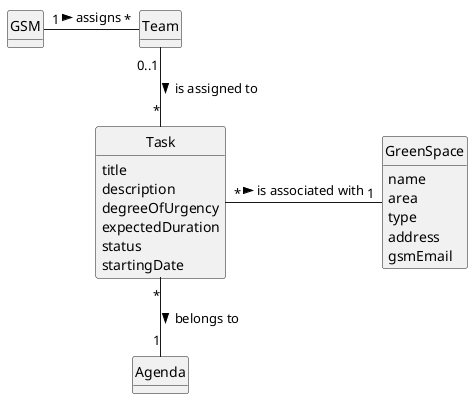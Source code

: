 @startuml
skinparam monochrome true
skinparam packageStyle rectangle
skinparam shadowing false

'left to right direction

skinparam classAttributeIconSize 0

hide circle
hide methods

class GSM {
}

class Task {
    title
    description
    degreeOfUrgency
    expectedDuration
    status
    startingDate
}

class Agenda{
}

class Team {
}

class GreenSpace {
    name
    area
    type
    address
    gsmEmail
}

GSM "1" - "*" Team : assigns >

Team "0..1" -- "*" Task : is assigned to >

Task "*" -- "1" Agenda : belongs to >

Task "*" - "1" GreenSpace : is associated with >

@enduml